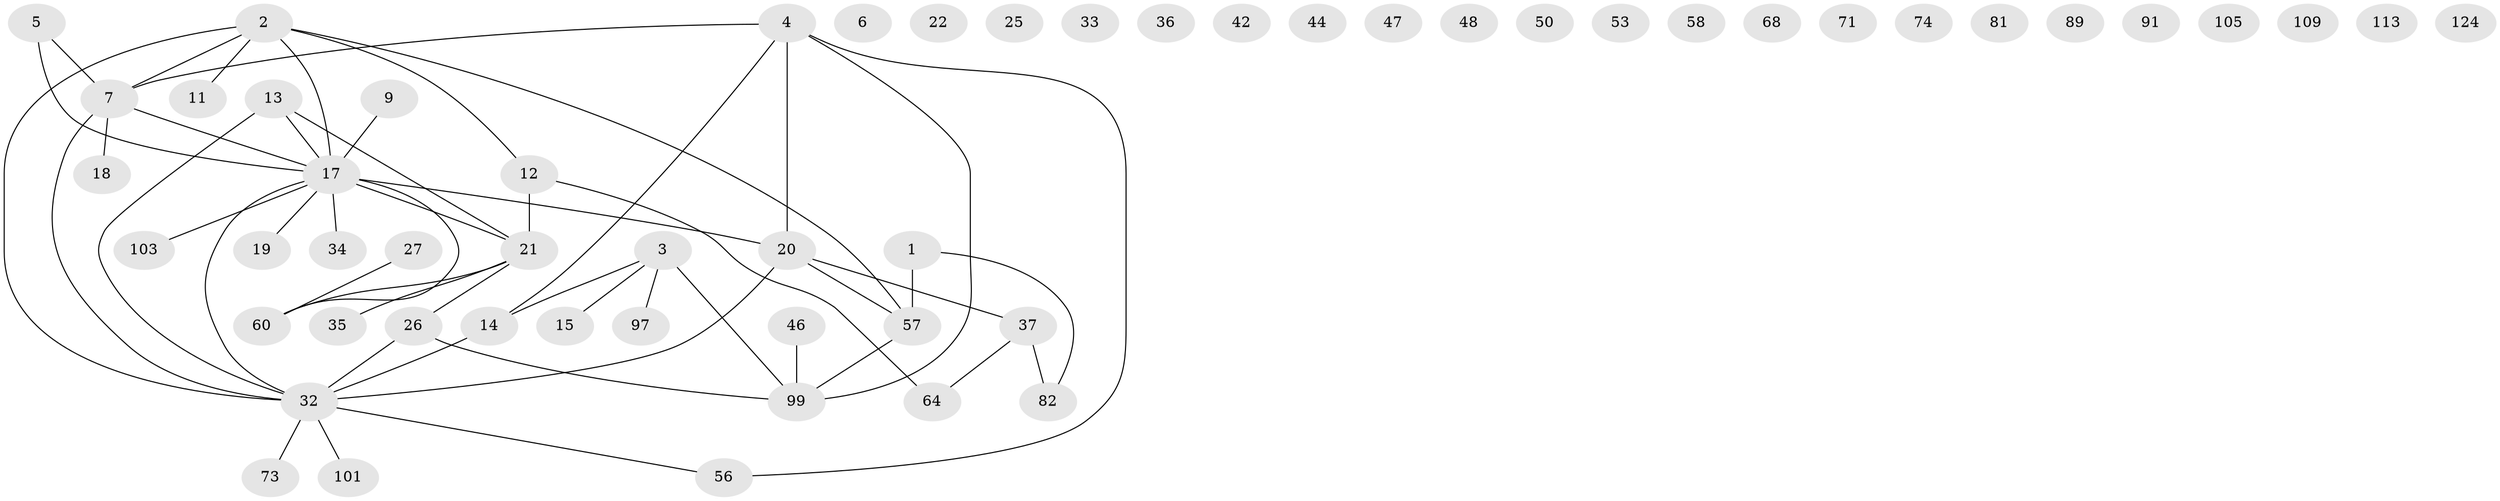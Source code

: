 // original degree distribution, {1: 0.2903225806451613, 5: 0.06451612903225806, 4: 0.04838709677419355, 0: 0.1532258064516129, 7: 0.016129032258064516, 2: 0.22580645161290322, 3: 0.1935483870967742, 6: 0.008064516129032258}
// Generated by graph-tools (version 1.1) at 2025/16/03/04/25 18:16:47]
// undirected, 56 vertices, 52 edges
graph export_dot {
graph [start="1"]
  node [color=gray90,style=filled];
  1 [super="+59"];
  2 [super="+72+41+31"];
  3 [super="+40"];
  4 [super="+93+38"];
  5 [super="+80"];
  6;
  7 [super="+10+83+8+65+23+29"];
  9 [super="+67"];
  11 [super="+95+69"];
  12 [super="+87+108+111"];
  13 [super="+121"];
  14 [super="+63+55"];
  15 [super="+16"];
  17 [super="+98+123+100+51+66+39"];
  18 [super="+49"];
  19 [super="+30"];
  20 [super="+24"];
  21 [super="+54"];
  22;
  25;
  26 [super="+70+52+28"];
  27;
  32 [super="+76+84"];
  33;
  34;
  35;
  36;
  37 [super="+102"];
  42;
  44 [super="+90"];
  46;
  47;
  48;
  50;
  53;
  56;
  57 [super="+110"];
  58;
  60 [super="+94"];
  64 [super="+75"];
  68 [super="+92"];
  71;
  73;
  74;
  81;
  82 [super="+85"];
  89;
  91 [super="+118"];
  97;
  99 [super="+112+104"];
  101;
  103;
  105;
  109;
  113;
  124;
  1 -- 82;
  1 -- 57;
  2 -- 17;
  2 -- 57;
  2 -- 32;
  2 -- 7;
  2 -- 12;
  2 -- 11;
  3 -- 97;
  3 -- 99;
  3 -- 15;
  3 -- 14 [weight=2];
  4 -- 20 [weight=2];
  4 -- 99;
  4 -- 7;
  4 -- 56;
  4 -- 14;
  5 -- 17;
  5 -- 7;
  7 -- 18;
  7 -- 17;
  7 -- 32;
  9 -- 17;
  12 -- 64;
  12 -- 21 [weight=2];
  13 -- 21;
  13 -- 32;
  13 -- 17;
  14 -- 32;
  17 -- 103;
  17 -- 19;
  17 -- 34;
  17 -- 32;
  17 -- 20;
  17 -- 21;
  17 -- 60 [weight=2];
  20 -- 37;
  20 -- 57;
  20 -- 32;
  21 -- 26;
  21 -- 35;
  21 -- 60;
  26 -- 32;
  26 -- 99;
  27 -- 60;
  32 -- 73;
  32 -- 56;
  32 -- 101;
  37 -- 82;
  37 -- 64;
  46 -- 99;
  57 -- 99;
}

